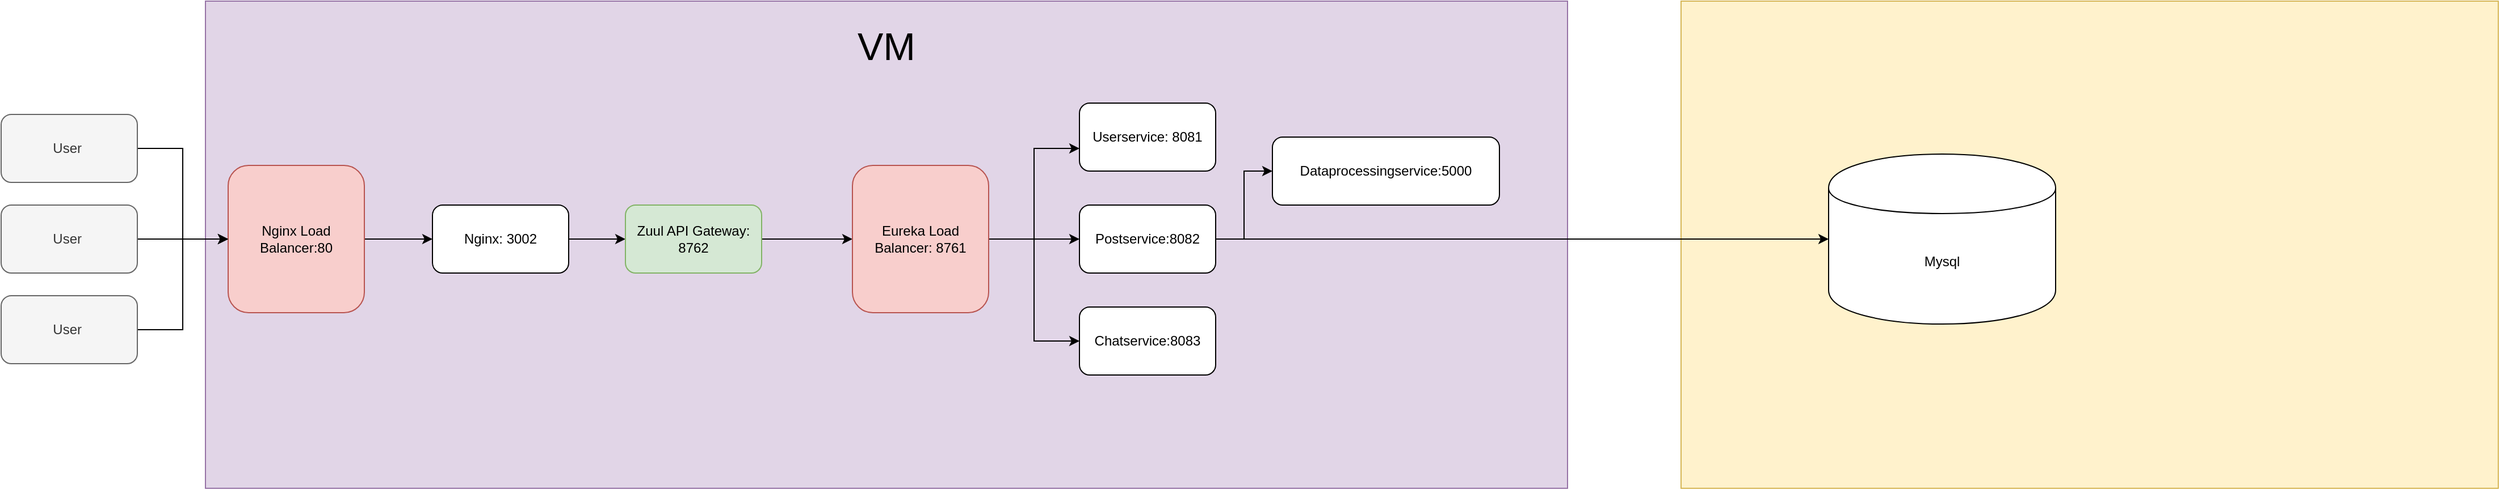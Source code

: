 <mxfile version="12.7.4" type="github">
  <diagram id="ZIAEYQon8UoXUgGUtfqb" name="Page-1">
    <mxGraphModel dx="3197" dy="2391" grid="1" gridSize="10" guides="1" tooltips="1" connect="1" arrows="1" fold="1" page="1" pageScale="1" pageWidth="827" pageHeight="1169" math="0" shadow="0">
      <root>
        <mxCell id="0" />
        <mxCell id="1" parent="0" />
        <mxCell id="hM4GjHnaRlgPxHw-euEw-29" value="" style="rounded=0;whiteSpace=wrap;html=1;fillColor=#e1d5e7;strokeColor=#9673a6;" parent="1" vertex="1">
          <mxGeometry x="-130" y="-240" width="1200" height="430" as="geometry" />
        </mxCell>
        <mxCell id="hM4GjHnaRlgPxHw-euEw-2" style="edgeStyle=orthogonalEdgeStyle;rounded=0;orthogonalLoop=1;jettySize=auto;html=1;exitX=1;exitY=0.5;exitDx=0;exitDy=0;" parent="1" source="hM4GjHnaRlgPxHw-euEw-1" target="hM4GjHnaRlgPxHw-euEw-3" edge="1">
          <mxGeometry relative="1" as="geometry">
            <mxPoint x="40" y="-30" as="targetPoint" />
          </mxGeometry>
        </mxCell>
        <mxCell id="hM4GjHnaRlgPxHw-euEw-1" value="Nginx Load Balancer:80" style="rounded=1;whiteSpace=wrap;html=1;fillColor=#f8cecc;strokeColor=#b85450;" parent="1" vertex="1">
          <mxGeometry x="-110" y="-95" width="120" height="130" as="geometry" />
        </mxCell>
        <mxCell id="hM4GjHnaRlgPxHw-euEw-23" style="edgeStyle=orthogonalEdgeStyle;rounded=0;orthogonalLoop=1;jettySize=auto;html=1;endArrow=classic;endFill=1;" parent="1" source="hM4GjHnaRlgPxHw-euEw-20" target="hM4GjHnaRlgPxHw-euEw-1" edge="1">
          <mxGeometry relative="1" as="geometry">
            <Array as="points">
              <mxPoint x="-150" y="-110" />
              <mxPoint x="-150" y="-30" />
            </Array>
          </mxGeometry>
        </mxCell>
        <mxCell id="hM4GjHnaRlgPxHw-euEw-20" value="User&amp;nbsp;" style="rounded=1;whiteSpace=wrap;html=1;fillColor=#f5f5f5;strokeColor=#666666;fontColor=#333333;" parent="1" vertex="1">
          <mxGeometry x="-310" y="-140" width="120" height="60" as="geometry" />
        </mxCell>
        <mxCell id="hM4GjHnaRlgPxHw-euEw-5" value="" style="edgeStyle=orthogonalEdgeStyle;rounded=0;orthogonalLoop=1;jettySize=auto;html=1;" parent="1" source="hM4GjHnaRlgPxHw-euEw-3" target="hM4GjHnaRlgPxHw-euEw-4" edge="1">
          <mxGeometry relative="1" as="geometry" />
        </mxCell>
        <mxCell id="hM4GjHnaRlgPxHw-euEw-3" value="Nginx: 3002" style="rounded=1;whiteSpace=wrap;html=1;" parent="1" vertex="1">
          <mxGeometry x="70" y="-60" width="120" height="60" as="geometry" />
        </mxCell>
        <mxCell id="hM4GjHnaRlgPxHw-euEw-7" value="" style="edgeStyle=orthogonalEdgeStyle;rounded=0;orthogonalLoop=1;jettySize=auto;html=1;" parent="1" source="hM4GjHnaRlgPxHw-euEw-4" target="hM4GjHnaRlgPxHw-euEw-6" edge="1">
          <mxGeometry relative="1" as="geometry" />
        </mxCell>
        <mxCell id="hM4GjHnaRlgPxHw-euEw-4" value="Zuul API Gateway: 8762" style="rounded=1;whiteSpace=wrap;html=1;fillColor=#d5e8d4;strokeColor=#82b366;" parent="1" vertex="1">
          <mxGeometry x="240" y="-60" width="120" height="60" as="geometry" />
        </mxCell>
        <mxCell id="hM4GjHnaRlgPxHw-euEw-9" value="" style="edgeStyle=orthogonalEdgeStyle;rounded=0;orthogonalLoop=1;jettySize=auto;html=1;" parent="1" source="hM4GjHnaRlgPxHw-euEw-6" target="hM4GjHnaRlgPxHw-euEw-8" edge="1">
          <mxGeometry relative="1" as="geometry">
            <Array as="points">
              <mxPoint x="700" y="-30" />
            </Array>
          </mxGeometry>
        </mxCell>
        <mxCell id="hM4GjHnaRlgPxHw-euEw-13" value="" style="edgeStyle=orthogonalEdgeStyle;rounded=0;orthogonalLoop=1;jettySize=auto;html=1;" parent="1" source="hM4GjHnaRlgPxHw-euEw-6" target="hM4GjHnaRlgPxHw-euEw-12" edge="1">
          <mxGeometry relative="1" as="geometry">
            <Array as="points">
              <mxPoint x="600" y="-30" />
              <mxPoint x="600" y="-110" />
            </Array>
          </mxGeometry>
        </mxCell>
        <mxCell id="hM4GjHnaRlgPxHw-euEw-16" value="" style="edgeStyle=orthogonalEdgeStyle;rounded=0;orthogonalLoop=1;jettySize=auto;html=1;" parent="1" source="hM4GjHnaRlgPxHw-euEw-6" target="hM4GjHnaRlgPxHw-euEw-15" edge="1">
          <mxGeometry relative="1" as="geometry">
            <Array as="points">
              <mxPoint x="600" y="-30" />
              <mxPoint x="600" y="60" />
            </Array>
          </mxGeometry>
        </mxCell>
        <mxCell id="hM4GjHnaRlgPxHw-euEw-6" value="Eureka Load Balancer: 8761" style="rounded=1;whiteSpace=wrap;html=1;fillColor=#f8cecc;strokeColor=#b85450;" parent="1" vertex="1">
          <mxGeometry x="440" y="-95" width="120" height="130" as="geometry" />
        </mxCell>
        <mxCell id="hM4GjHnaRlgPxHw-euEw-15" value="Chatservice:8083" style="rounded=1;whiteSpace=wrap;html=1;" parent="1" vertex="1">
          <mxGeometry x="640" y="30" width="120" height="60" as="geometry" />
        </mxCell>
        <mxCell id="hM4GjHnaRlgPxHw-euEw-12" value="Userservice: 8081" style="rounded=1;whiteSpace=wrap;html=1;" parent="1" vertex="1">
          <mxGeometry x="640" y="-150" width="120" height="60" as="geometry" />
        </mxCell>
        <mxCell id="hM4GjHnaRlgPxHw-euEw-18" value="" style="edgeStyle=orthogonalEdgeStyle;rounded=0;orthogonalLoop=1;jettySize=auto;html=1;" parent="1" source="hM4GjHnaRlgPxHw-euEw-8" target="hM4GjHnaRlgPxHw-euEw-17" edge="1">
          <mxGeometry relative="1" as="geometry" />
        </mxCell>
        <mxCell id="hM4GjHnaRlgPxHw-euEw-8" value="Postservice:8082" style="rounded=1;whiteSpace=wrap;html=1;" parent="1" vertex="1">
          <mxGeometry x="640" y="-60" width="120" height="60" as="geometry" />
        </mxCell>
        <mxCell id="hM4GjHnaRlgPxHw-euEw-17" value="Dataprocessingservice:5000" style="rounded=1;whiteSpace=wrap;html=1;" parent="1" vertex="1">
          <mxGeometry x="810" y="-120" width="200" height="60" as="geometry" />
        </mxCell>
        <mxCell id="hM4GjHnaRlgPxHw-euEw-25" style="edgeStyle=orthogonalEdgeStyle;rounded=0;orthogonalLoop=1;jettySize=auto;html=1;entryX=0;entryY=0.5;entryDx=0;entryDy=0;endArrow=classic;endFill=1;" parent="1" source="hM4GjHnaRlgPxHw-euEw-24" target="hM4GjHnaRlgPxHw-euEw-1" edge="1">
          <mxGeometry relative="1" as="geometry" />
        </mxCell>
        <mxCell id="hM4GjHnaRlgPxHw-euEw-24" value="User&amp;nbsp;" style="rounded=1;whiteSpace=wrap;html=1;fillColor=#f5f5f5;strokeColor=#666666;fontColor=#333333;" parent="1" vertex="1">
          <mxGeometry x="-310" y="-60" width="120" height="60" as="geometry" />
        </mxCell>
        <mxCell id="hM4GjHnaRlgPxHw-euEw-27" style="edgeStyle=orthogonalEdgeStyle;rounded=0;orthogonalLoop=1;jettySize=auto;html=1;entryX=0;entryY=0.5;entryDx=0;entryDy=0;endArrow=classic;endFill=1;" parent="1" source="hM4GjHnaRlgPxHw-euEw-26" target="hM4GjHnaRlgPxHw-euEw-1" edge="1">
          <mxGeometry relative="1" as="geometry" />
        </mxCell>
        <mxCell id="hM4GjHnaRlgPxHw-euEw-26" value="User&amp;nbsp;" style="rounded=1;whiteSpace=wrap;html=1;fillColor=#f5f5f5;strokeColor=#666666;fontColor=#333333;" parent="1" vertex="1">
          <mxGeometry x="-310" y="20" width="120" height="60" as="geometry" />
        </mxCell>
        <mxCell id="QWnwAzc1g_a9TqO7JtKC-1" value="&lt;font style=&quot;font-size: 34px&quot;&gt;VM&lt;/font&gt;" style="text;html=1;strokeColor=none;fillColor=none;align=center;verticalAlign=middle;whiteSpace=wrap;rounded=0;" vertex="1" parent="1">
          <mxGeometry x="450" y="-210" width="40" height="20" as="geometry" />
        </mxCell>
        <mxCell id="QWnwAzc1g_a9TqO7JtKC-6" value="" style="rounded=0;whiteSpace=wrap;html=1;fillColor=#fff2cc;strokeColor=#d6b656;" vertex="1" parent="1">
          <mxGeometry x="1170" y="-240" width="720" height="430" as="geometry" />
        </mxCell>
        <mxCell id="QWnwAzc1g_a9TqO7JtKC-7" value="Mysql" style="shape=cylinder;whiteSpace=wrap;html=1;boundedLbl=1;backgroundOutline=1;" vertex="1" parent="1">
          <mxGeometry x="1300" y="-105" width="200" height="150" as="geometry" />
        </mxCell>
        <mxCell id="QWnwAzc1g_a9TqO7JtKC-5" style="edgeStyle=orthogonalEdgeStyle;rounded=0;orthogonalLoop=1;jettySize=auto;html=1;" edge="1" parent="1" source="hM4GjHnaRlgPxHw-euEw-8" target="QWnwAzc1g_a9TqO7JtKC-7">
          <mxGeometry relative="1" as="geometry">
            <mxPoint x="1140.0" y="-30" as="targetPoint" />
          </mxGeometry>
        </mxCell>
      </root>
    </mxGraphModel>
  </diagram>
</mxfile>
